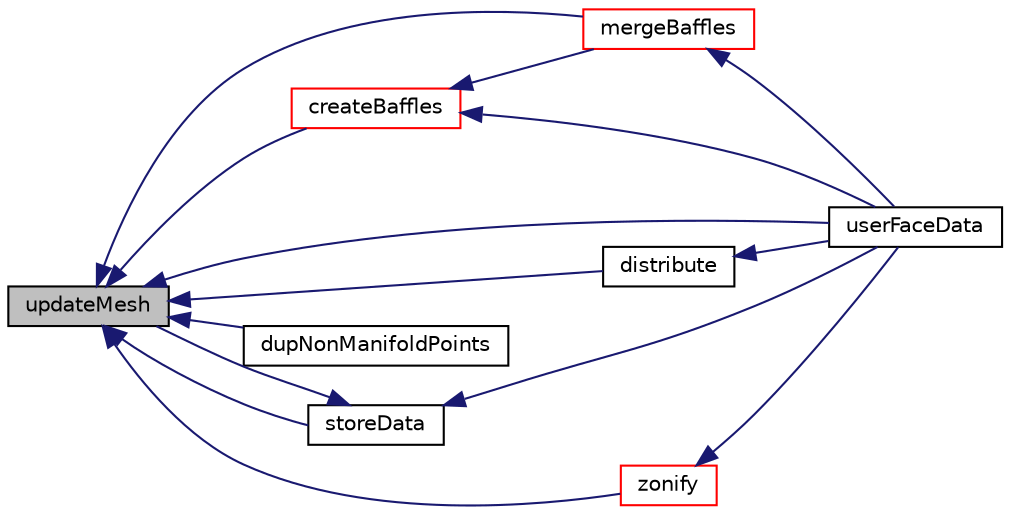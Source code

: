 digraph "updateMesh"
{
  bgcolor="transparent";
  edge [fontname="Helvetica",fontsize="10",labelfontname="Helvetica",labelfontsize="10"];
  node [fontname="Helvetica",fontsize="10",shape=record];
  rankdir="LR";
  Node1 [label="updateMesh",height=0.2,width=0.4,color="black", fillcolor="grey75", style="filled", fontcolor="black"];
  Node1 -> Node2 [dir="back",color="midnightblue",fontsize="10",style="solid",fontname="Helvetica"];
  Node2 [label="createBaffles",height=0.2,width=0.4,color="red",URL="$a01510.html#adf59ba1ba1060862e3274059692eea57",tooltip="Create baffle for every internal face where ownPatch != -1. "];
  Node2 -> Node3 [dir="back",color="midnightblue",fontsize="10",style="solid",fontname="Helvetica"];
  Node3 [label="mergeBaffles",height=0.2,width=0.4,color="red",URL="$a01510.html#aa959f1ef1377d3a4eaac5ff099280e50",tooltip="Merge baffles. Gets pairs of faces. "];
  Node3 -> Node4 [dir="back",color="midnightblue",fontsize="10",style="solid",fontname="Helvetica"];
  Node4 [label="userFaceData",height=0.2,width=0.4,color="black",URL="$a01510.html#a2cb6efa4184bedfbed60b069881c26a3"];
  Node2 -> Node4 [dir="back",color="midnightblue",fontsize="10",style="solid",fontname="Helvetica"];
  Node1 -> Node5 [dir="back",color="midnightblue",fontsize="10",style="solid",fontname="Helvetica"];
  Node5 [label="distribute",height=0.2,width=0.4,color="black",URL="$a01510.html#a6be2dc3eb1d541aeb83ee0a2adcc0556",tooltip="Update local numbering for mesh redistribution. "];
  Node5 -> Node4 [dir="back",color="midnightblue",fontsize="10",style="solid",fontname="Helvetica"];
  Node1 -> Node6 [dir="back",color="midnightblue",fontsize="10",style="solid",fontname="Helvetica"];
  Node6 [label="dupNonManifoldPoints",height=0.2,width=0.4,color="black",URL="$a01510.html#a9dbc8bd1d38070053486014e911d03a1",tooltip="Find boundary points that connect to more than one cell. "];
  Node1 -> Node3 [dir="back",color="midnightblue",fontsize="10",style="solid",fontname="Helvetica"];
  Node1 -> Node7 [dir="back",color="midnightblue",fontsize="10",style="solid",fontname="Helvetica"];
  Node7 [label="storeData",height=0.2,width=0.4,color="black",URL="$a01510.html#aca564b3e1d6bf72a398ffc8c17668020",tooltip="Signal points/face/cells for which to store data. "];
  Node7 -> Node1 [dir="back",color="midnightblue",fontsize="10",style="solid",fontname="Helvetica"];
  Node7 -> Node4 [dir="back",color="midnightblue",fontsize="10",style="solid",fontname="Helvetica"];
  Node1 -> Node4 [dir="back",color="midnightblue",fontsize="10",style="solid",fontname="Helvetica"];
  Node1 -> Node8 [dir="back",color="midnightblue",fontsize="10",style="solid",fontname="Helvetica"];
  Node8 [label="zonify",height=0.2,width=0.4,color="red",URL="$a01510.html#a90cf965dfe02eb20f11a4a8c6035747f",tooltip="Put faces/cells into zones according to surface specification. "];
  Node8 -> Node4 [dir="back",color="midnightblue",fontsize="10",style="solid",fontname="Helvetica"];
}
